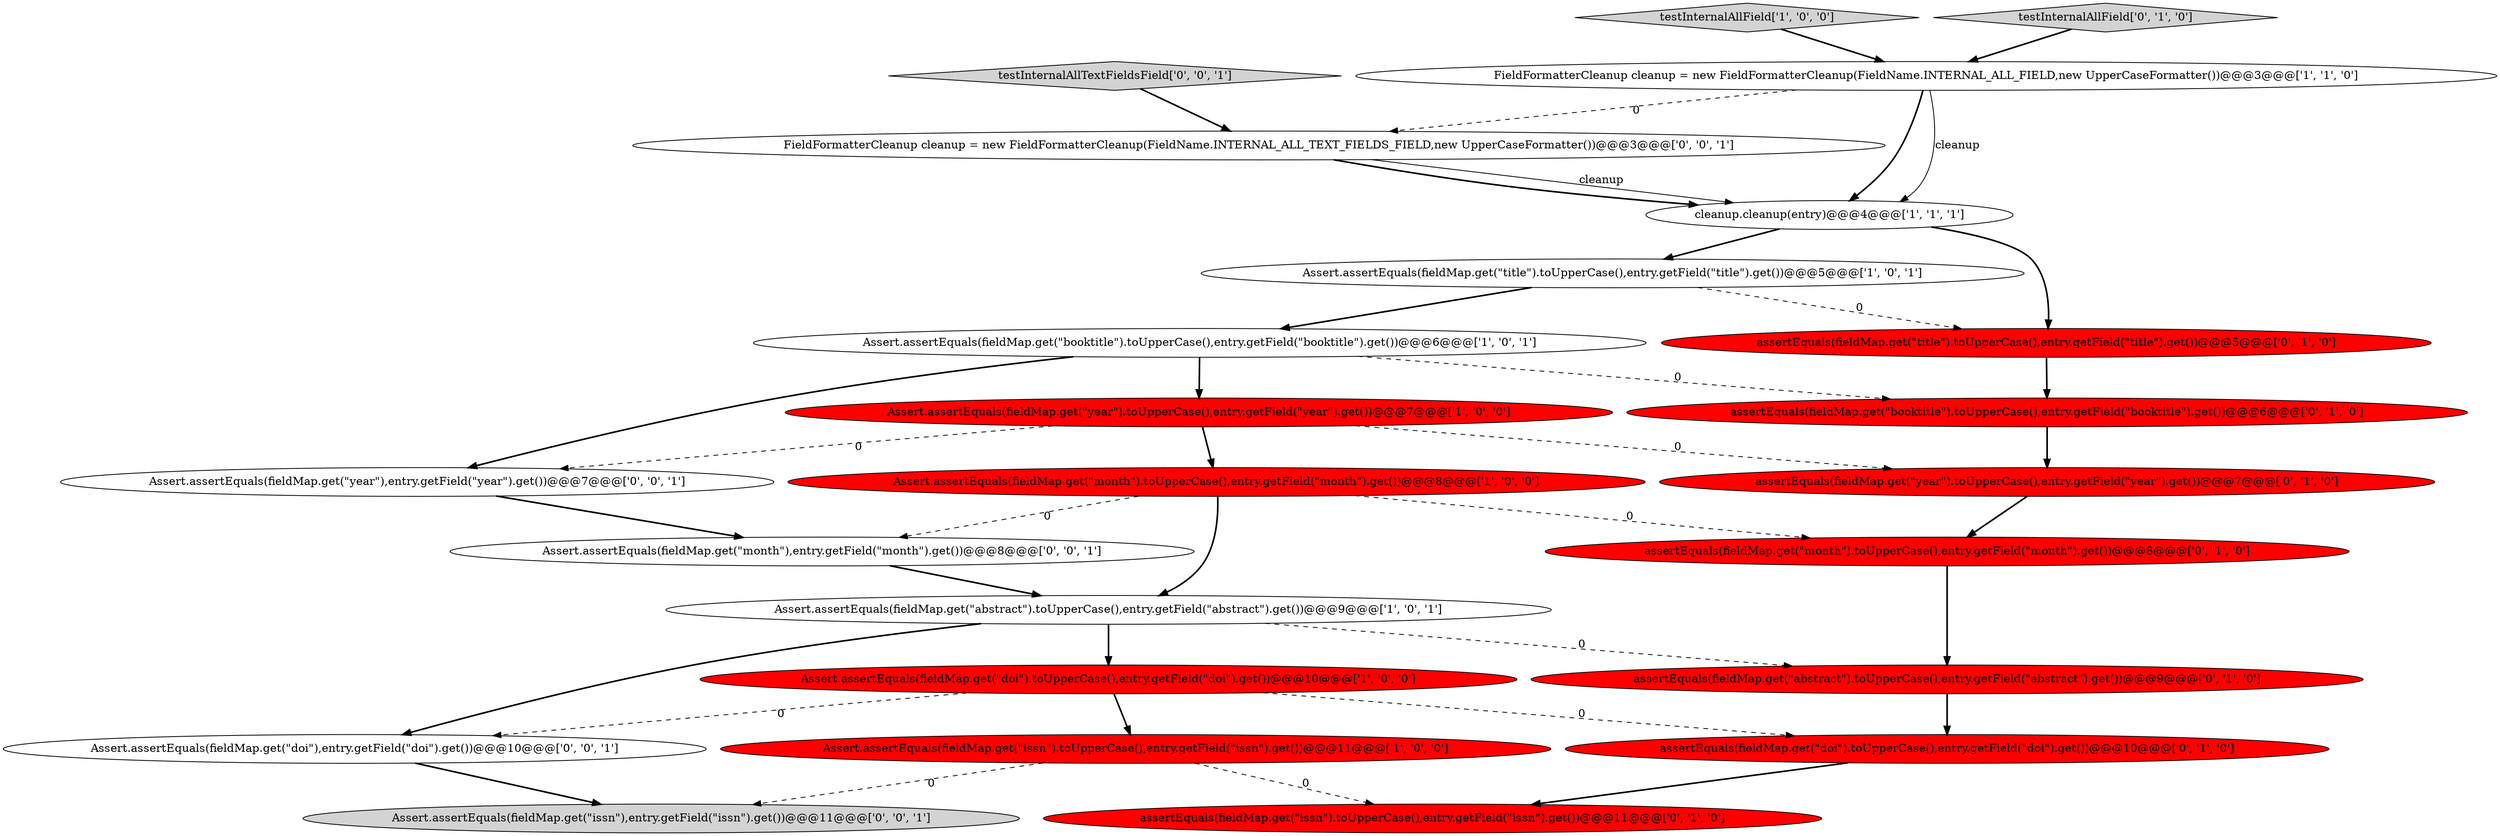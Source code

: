 digraph {
10 [style = filled, label = "assertEquals(fieldMap.get(\"title\").toUpperCase(),entry.getField(\"title\").get())@@@5@@@['0', '1', '0']", fillcolor = red, shape = ellipse image = "AAA1AAABBB2BBB"];
18 [style = filled, label = "FieldFormatterCleanup cleanup = new FieldFormatterCleanup(FieldName.INTERNAL_ALL_TEXT_FIELDS_FIELD,new UpperCaseFormatter())@@@3@@@['0', '0', '1']", fillcolor = white, shape = ellipse image = "AAA0AAABBB3BBB"];
6 [style = filled, label = "Assert.assertEquals(fieldMap.get(\"title\").toUpperCase(),entry.getField(\"title\").get())@@@5@@@['1', '0', '1']", fillcolor = white, shape = ellipse image = "AAA0AAABBB1BBB"];
19 [style = filled, label = "Assert.assertEquals(fieldMap.get(\"issn\"),entry.getField(\"issn\").get())@@@11@@@['0', '0', '1']", fillcolor = lightgray, shape = ellipse image = "AAA0AAABBB3BBB"];
16 [style = filled, label = "assertEquals(fieldMap.get(\"year\").toUpperCase(),entry.getField(\"year\").get())@@@7@@@['0', '1', '0']", fillcolor = red, shape = ellipse image = "AAA1AAABBB2BBB"];
7 [style = filled, label = "Assert.assertEquals(fieldMap.get(\"abstract\").toUpperCase(),entry.getField(\"abstract\").get())@@@9@@@['1', '0', '1']", fillcolor = white, shape = ellipse image = "AAA0AAABBB1BBB"];
14 [style = filled, label = "assertEquals(fieldMap.get(\"abstract\").toUpperCase(),entry.getField(\"abstract\").get())@@@9@@@['0', '1', '0']", fillcolor = red, shape = ellipse image = "AAA1AAABBB2BBB"];
0 [style = filled, label = "Assert.assertEquals(fieldMap.get(\"booktitle\").toUpperCase(),entry.getField(\"booktitle\").get())@@@6@@@['1', '0', '1']", fillcolor = white, shape = ellipse image = "AAA0AAABBB1BBB"];
9 [style = filled, label = "testInternalAllField['1', '0', '0']", fillcolor = lightgray, shape = diamond image = "AAA0AAABBB1BBB"];
2 [style = filled, label = "Assert.assertEquals(fieldMap.get(\"year\").toUpperCase(),entry.getField(\"year\").get())@@@7@@@['1', '0', '0']", fillcolor = red, shape = ellipse image = "AAA1AAABBB1BBB"];
8 [style = filled, label = "Assert.assertEquals(fieldMap.get(\"issn\").toUpperCase(),entry.getField(\"issn\").get())@@@11@@@['1', '0', '0']", fillcolor = red, shape = ellipse image = "AAA1AAABBB1BBB"];
23 [style = filled, label = "Assert.assertEquals(fieldMap.get(\"doi\"),entry.getField(\"doi\").get())@@@10@@@['0', '0', '1']", fillcolor = white, shape = ellipse image = "AAA0AAABBB3BBB"];
22 [style = filled, label = "testInternalAllTextFieldsField['0', '0', '1']", fillcolor = lightgray, shape = diamond image = "AAA0AAABBB3BBB"];
4 [style = filled, label = "FieldFormatterCleanup cleanup = new FieldFormatterCleanup(FieldName.INTERNAL_ALL_FIELD,new UpperCaseFormatter())@@@3@@@['1', '1', '0']", fillcolor = white, shape = ellipse image = "AAA0AAABBB1BBB"];
1 [style = filled, label = "Assert.assertEquals(fieldMap.get(\"month\").toUpperCase(),entry.getField(\"month\").get())@@@8@@@['1', '0', '0']", fillcolor = red, shape = ellipse image = "AAA1AAABBB1BBB"];
21 [style = filled, label = "Assert.assertEquals(fieldMap.get(\"month\"),entry.getField(\"month\").get())@@@8@@@['0', '0', '1']", fillcolor = white, shape = ellipse image = "AAA0AAABBB3BBB"];
3 [style = filled, label = "Assert.assertEquals(fieldMap.get(\"doi\").toUpperCase(),entry.getField(\"doi\").get())@@@10@@@['1', '0', '0']", fillcolor = red, shape = ellipse image = "AAA1AAABBB1BBB"];
15 [style = filled, label = "assertEquals(fieldMap.get(\"doi\").toUpperCase(),entry.getField(\"doi\").get())@@@10@@@['0', '1', '0']", fillcolor = red, shape = ellipse image = "AAA1AAABBB2BBB"];
20 [style = filled, label = "Assert.assertEquals(fieldMap.get(\"year\"),entry.getField(\"year\").get())@@@7@@@['0', '0', '1']", fillcolor = white, shape = ellipse image = "AAA0AAABBB3BBB"];
17 [style = filled, label = "testInternalAllField['0', '1', '0']", fillcolor = lightgray, shape = diamond image = "AAA0AAABBB2BBB"];
11 [style = filled, label = "assertEquals(fieldMap.get(\"issn\").toUpperCase(),entry.getField(\"issn\").get())@@@11@@@['0', '1', '0']", fillcolor = red, shape = ellipse image = "AAA1AAABBB2BBB"];
13 [style = filled, label = "assertEquals(fieldMap.get(\"month\").toUpperCase(),entry.getField(\"month\").get())@@@8@@@['0', '1', '0']", fillcolor = red, shape = ellipse image = "AAA1AAABBB2BBB"];
5 [style = filled, label = "cleanup.cleanup(entry)@@@4@@@['1', '1', '1']", fillcolor = white, shape = ellipse image = "AAA0AAABBB1BBB"];
12 [style = filled, label = "assertEquals(fieldMap.get(\"booktitle\").toUpperCase(),entry.getField(\"booktitle\").get())@@@6@@@['0', '1', '0']", fillcolor = red, shape = ellipse image = "AAA1AAABBB2BBB"];
4->18 [style = dashed, label="0"];
5->10 [style = bold, label=""];
8->19 [style = dashed, label="0"];
16->13 [style = bold, label=""];
2->20 [style = dashed, label="0"];
2->1 [style = bold, label=""];
7->14 [style = dashed, label="0"];
9->4 [style = bold, label=""];
18->5 [style = solid, label="cleanup"];
0->2 [style = bold, label=""];
6->0 [style = bold, label=""];
12->16 [style = bold, label=""];
4->5 [style = solid, label="cleanup"];
1->21 [style = dashed, label="0"];
0->12 [style = dashed, label="0"];
1->7 [style = bold, label=""];
7->3 [style = bold, label=""];
6->10 [style = dashed, label="0"];
20->21 [style = bold, label=""];
1->13 [style = dashed, label="0"];
3->23 [style = dashed, label="0"];
22->18 [style = bold, label=""];
5->6 [style = bold, label=""];
15->11 [style = bold, label=""];
10->12 [style = bold, label=""];
3->8 [style = bold, label=""];
18->5 [style = bold, label=""];
7->23 [style = bold, label=""];
23->19 [style = bold, label=""];
2->16 [style = dashed, label="0"];
3->15 [style = dashed, label="0"];
21->7 [style = bold, label=""];
0->20 [style = bold, label=""];
14->15 [style = bold, label=""];
8->11 [style = dashed, label="0"];
4->5 [style = bold, label=""];
13->14 [style = bold, label=""];
17->4 [style = bold, label=""];
}
